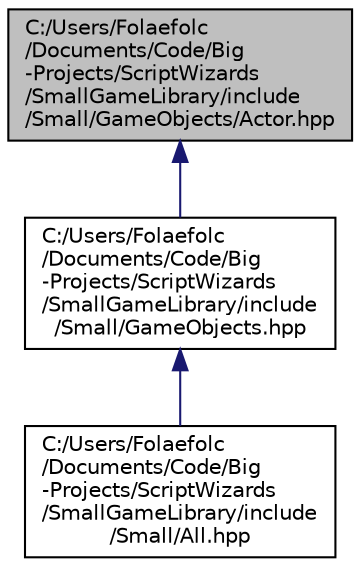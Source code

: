 digraph "C:/Users/Folaefolc/Documents/Code/Big-Projects/ScriptWizards/SmallGameLibrary/include/Small/GameObjects/Actor.hpp"
{
 // INTERACTIVE_SVG=YES
  edge [fontname="Helvetica",fontsize="10",labelfontname="Helvetica",labelfontsize="10"];
  node [fontname="Helvetica",fontsize="10",shape=record];
  Node1 [label="C:/Users/Folaefolc\l/Documents/Code/Big\l-Projects/ScriptWizards\l/SmallGameLibrary/include\l/Small/GameObjects/Actor.hpp",height=0.2,width=0.4,color="black", fillcolor="grey75", style="filled", fontcolor="black"];
  Node1 -> Node2 [dir="back",color="midnightblue",fontsize="10",style="solid",fontname="Helvetica"];
  Node2 [label="C:/Users/Folaefolc\l/Documents/Code/Big\l-Projects/ScriptWizards\l/SmallGameLibrary/include\l/Small/GameObjects.hpp",height=0.2,width=0.4,color="black", fillcolor="white", style="filled",URL="$d2/da1/GameObjects_8hpp.html",tooltip="Include all the files from the GameObjects folder. "];
  Node2 -> Node3 [dir="back",color="midnightblue",fontsize="10",style="solid",fontname="Helvetica"];
  Node3 [label="C:/Users/Folaefolc\l/Documents/Code/Big\l-Projects/ScriptWizards\l/SmallGameLibrary/include\l/Small/All.hpp",height=0.2,width=0.4,color="black", fillcolor="white", style="filled",URL="$da/d41/All_8hpp.html",tooltip="Include the needed files to start a project using the library. "];
}
